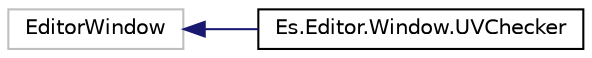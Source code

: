 digraph "Graphical Class Hierarchy"
{
  edge [fontname="Helvetica",fontsize="10",labelfontname="Helvetica",labelfontsize="10"];
  node [fontname="Helvetica",fontsize="10",shape=record];
  rankdir="LR";
  Node9 [label="EditorWindow",height=0.2,width=0.4,color="grey75", fillcolor="white", style="filled"];
  Node9 -> Node0 [dir="back",color="midnightblue",fontsize="10",style="solid",fontname="Helvetica"];
  Node0 [label="Es.Editor.Window.UVChecker",height=0.2,width=0.4,color="black", fillcolor="white", style="filled",URL="$class_es_1_1_editor_1_1_window_1_1_u_v_checker.html",tooltip="Editor window to check UV. "];
}
